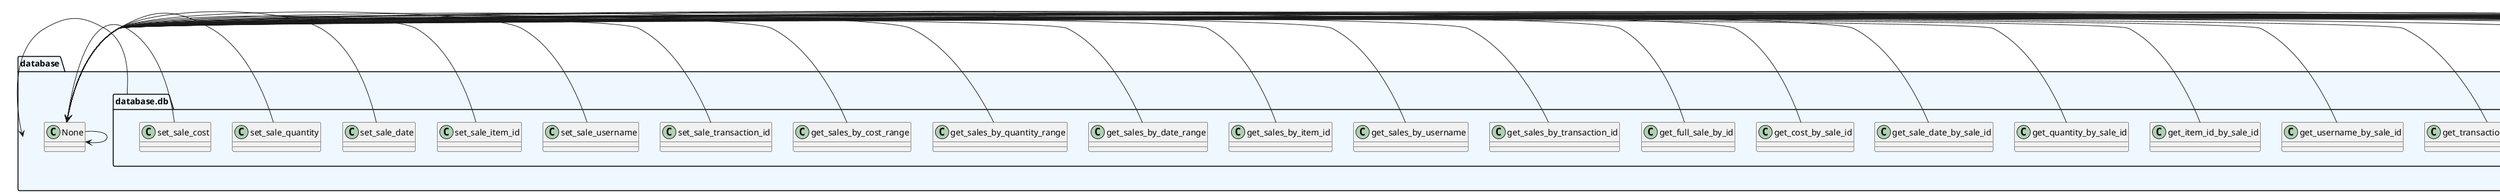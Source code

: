 @startuml packages
set namespaceSeparator none
package "database" as database #aliceblue {
    database.db -> database
    None -> None
}
package "database.db" as database.db #aliceblue {
    insert_new_item -> None
    get_full_inventory -> None
    get_all_item_ids -> None
    get_item_name_by_id -> None
    get_item_info_by_id -> None
    get_item_price_by_id -> None
    get_item_stock_by_id -> None
    get_item_image_url_by_id -> None
    get_item_category_by_id -> None
    set_item_name -> None
    set_item_info -> None
    set_item_price -> None
    set_item_stock -> None
    set_item_image_url -> None
    set_item_category -> None
    insert_user -> None
    get_all_user_information -> None
    get_password_hash_by_username -> None
    get_email_by_username -> None
    get_first_name_by_username -> None
    get_last_name_by_username -> None
    set_password_hash -> None
    set_email -> None
    set_first_name -> None
    set_last_name -> None
    insert_new_sale -> None
    get_full_sales_information -> None
    get_transaction_id_by_sale_id -> None
    get_username_by_sale_id -> None
    get_item_id_by_sale_id -> None
    get_quantity_by_sale_id -> None
    get_sale_date_by_sale_id -> None
    get_cost_by_sale_id -> None
    get_full_sale_by_id -> None
    get_sales_by_transaction_id -> None
    get_sales_by_username -> None
    get_sales_by_item_id -> None
    get_sales_by_date_range -> None
    get_sales_by_quantity_range -> None
    get_sales_by_cost_range -> None
    set_sale_transaction_id -> None
    set_sale_username -> None
    set_sale_item_id -> None
    set_sale_date -> None
    set_sale_quantity -> None
    set_sale_cost -> None
}

@enduml
